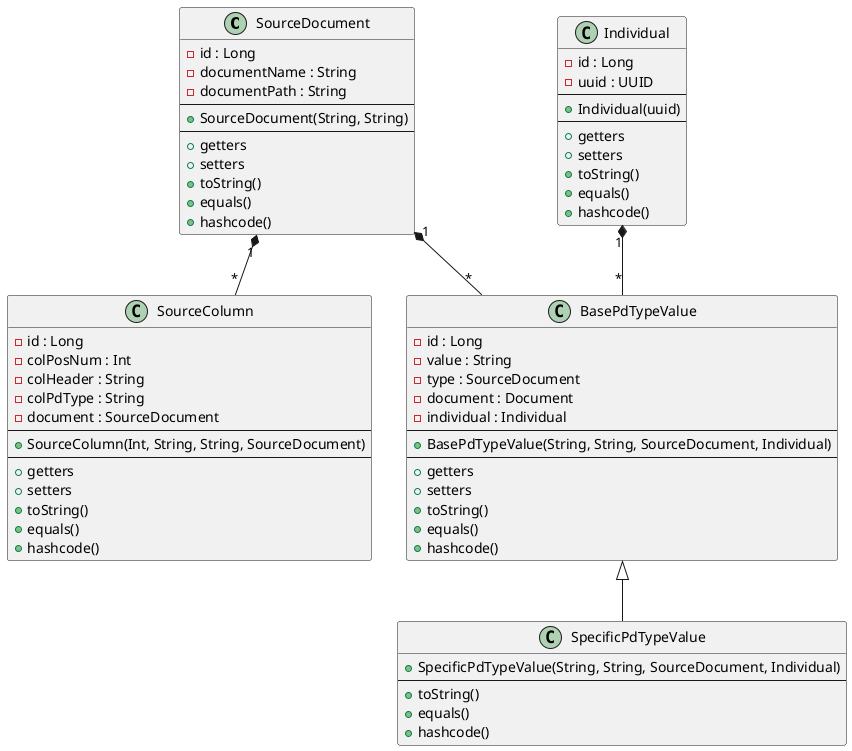 @startuml
class SourceDocument {
    - id : Long
    - documentName : String
    - documentPath : String
    --
    + SourceDocument(String, String)
    --
    + getters
    + setters
    + toString()
    + equals()
    + hashcode()
}

class SourceColumn {
    - id : Long
    - colPosNum : Int
    - colHeader : String
    - colPdType : String
    - document : SourceDocument
    --
    + SourceColumn(Int, String, String, SourceDocument)
    --
    + getters
    + setters
    + toString()
    + equals()
    + hashcode()
}

class Individual {
    - id : Long
    - uuid : UUID
    --
    + Individual(uuid)
    --
    + getters
    + setters
    + toString()
    + equals()
    + hashcode()
}

class BasePdTypeValue {
        - id : Long
        - value : String
        - type : SourceDocument
        - document : Document
        - individual : Individual
        --
        + BasePdTypeValue(String, String, SourceDocument, Individual)
        --
            + getters
            + setters
            + toString()
            + equals()
            + hashcode()
}

class SpecificPdTypeValue {
        + SpecificPdTypeValue(String, String, SourceDocument, Individual)
        --
            + toString()
            + equals()
            + hashcode()
}

Individual "1" *-- "*" BasePdTypeValue
SourceDocument "1" *-- "*" BasePdTypeValue
SourceDocument "1" *-- "*" SourceColumn
BasePdTypeValue <|-- SpecificPdTypeValue
@enduml
